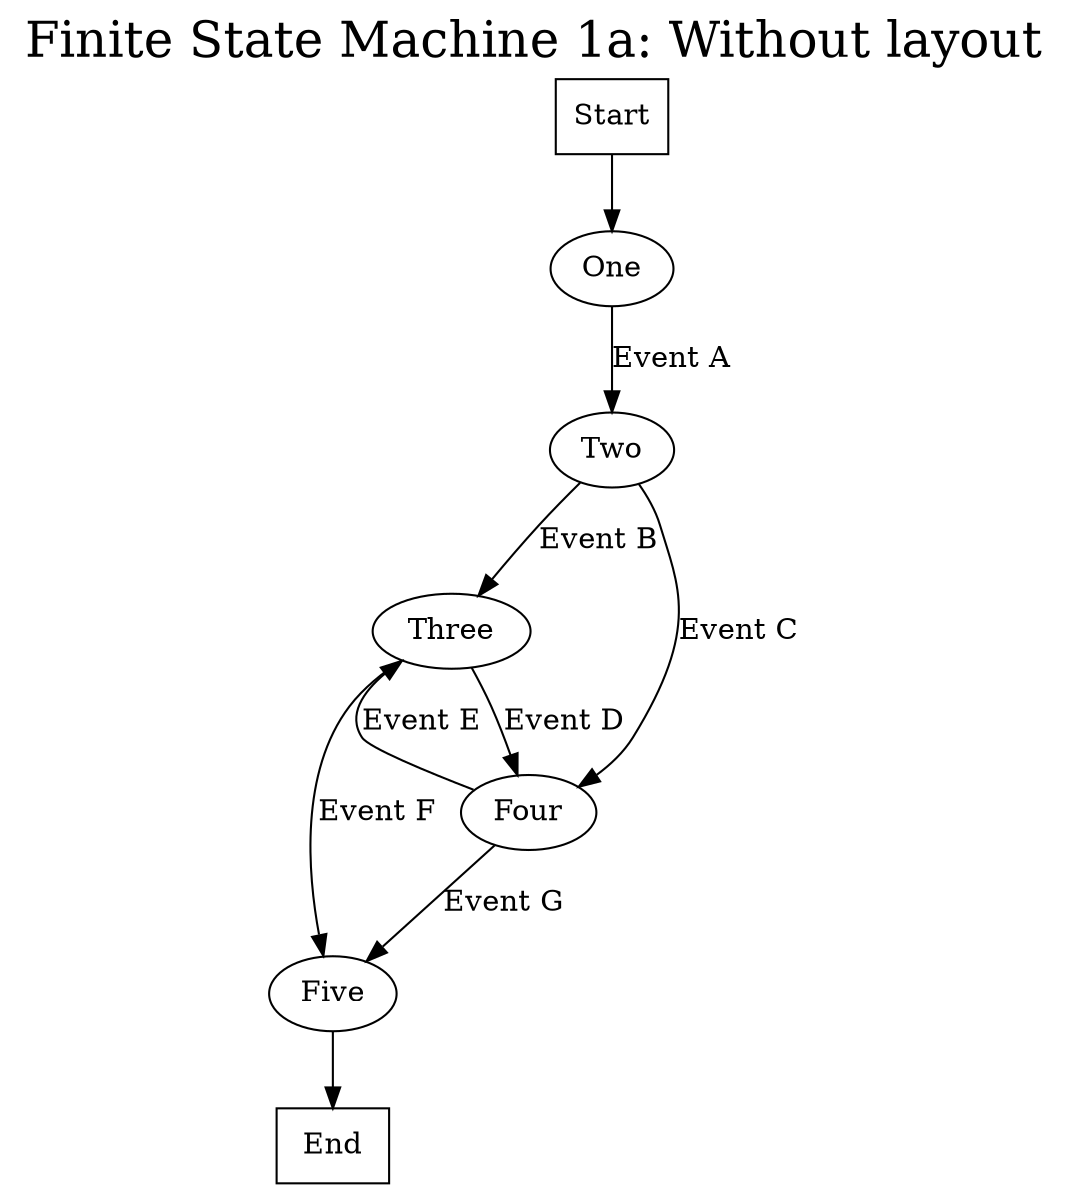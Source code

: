 digraph FSM1a {
    // Title
    label="Finite State Machine 1a: Without layout"
    labelloc=t
    fontsize=24

    Start -> One
    One -> Two [label="Event A"]

    Two -> Three [label="Event B"]
    Two -> Four [label="Event C"]

    // Nodes Three & Four point to each other.
    Three -> Four [label="Event D"]
    Four -> Three [label="Event E"]

    Three -> Five [label="Event F"]
    Four -> Five [label="Event G"]

    Five -> End

    Start [shape=box]
    End [shape=box]

}

